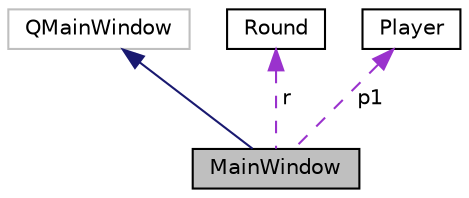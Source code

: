 digraph "MainWindow"
{
  edge [fontname="Helvetica",fontsize="10",labelfontname="Helvetica",labelfontsize="10"];
  node [fontname="Helvetica",fontsize="10",shape=record];
  Node2 [label="MainWindow",height=0.2,width=0.4,color="black", fillcolor="grey75", style="filled", fontcolor="black"];
  Node3 -> Node2 [dir="back",color="midnightblue",fontsize="10",style="solid",fontname="Helvetica"];
  Node3 [label="QMainWindow",height=0.2,width=0.4,color="grey75", fillcolor="white", style="filled"];
  Node4 -> Node2 [dir="back",color="darkorchid3",fontsize="10",style="dashed",label=" r" ,fontname="Helvetica"];
  Node4 [label="Round",height=0.2,width=0.4,color="black", fillcolor="white", style="filled",URL="$classRound.html"];
  Node5 -> Node2 [dir="back",color="darkorchid3",fontsize="10",style="dashed",label=" p1" ,fontname="Helvetica"];
  Node5 [label="Player",height=0.2,width=0.4,color="black", fillcolor="white", style="filled",URL="$classPlayer.html"];
}

